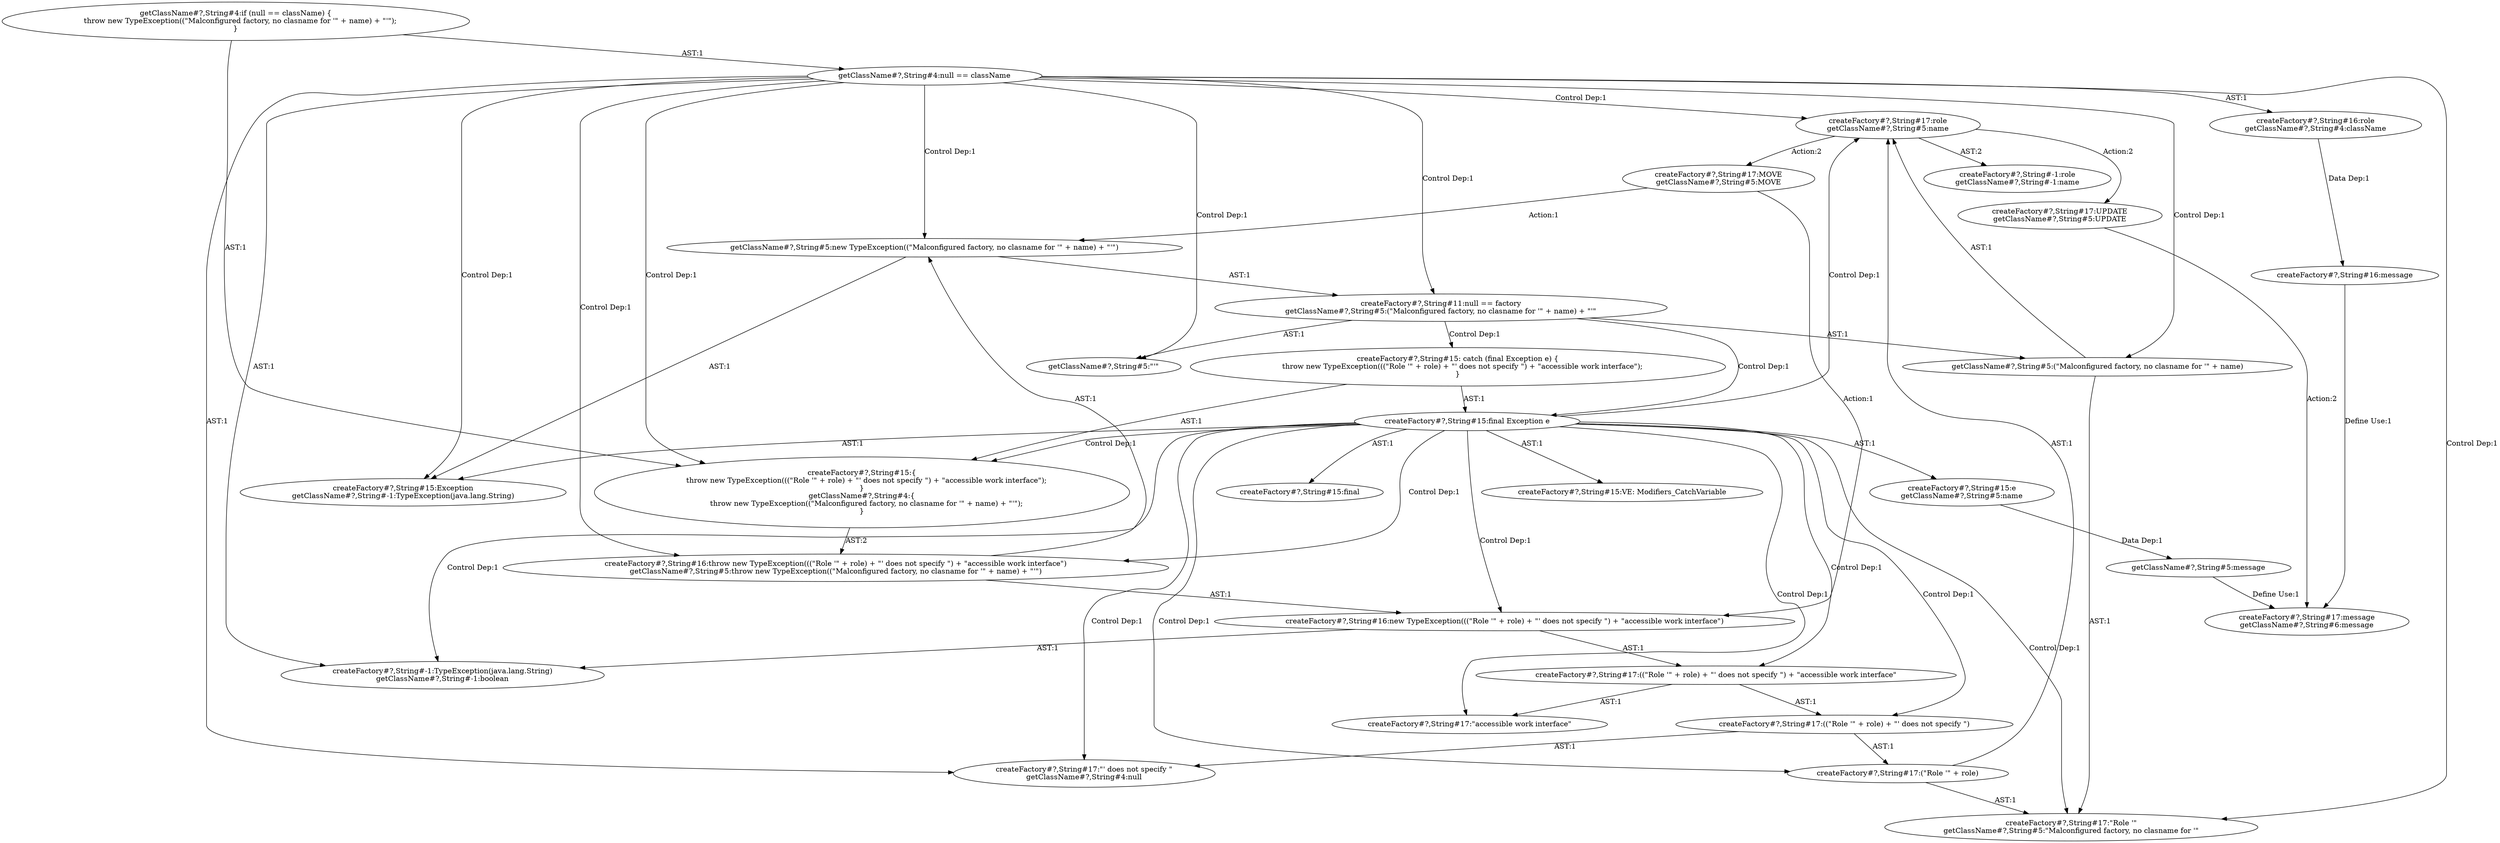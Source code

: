 digraph "Pattern" {
0 [label="createFactory#?,String#17:UPDATE
getClassName#?,String#5:UPDATE" shape=ellipse]
1 [label="createFactory#?,String#17:role
getClassName#?,String#5:name" shape=ellipse]
2 [label="createFactory#?,String#15:final Exception e" shape=ellipse]
3 [label="createFactory#?,String#11:null == factory
getClassName#?,String#5:(\"Malconfigured factory, no clasname for '\" + name) + \"'\"" shape=ellipse]
4 [label="createFactory#?,String#15: catch (final Exception e) \{
    throw new TypeException(((\"Role '\" + role) + \"' does not specify \") + \"accessible work interface\");
\}" shape=ellipse]
5 [label="createFactory#?,String#15:e
getClassName#?,String#5:name" shape=ellipse]
6 [label="createFactory#?,String#15:Exception
getClassName#?,String#-1:TypeException(java.lang.String)" shape=ellipse]
7 [label="createFactory#?,String#15:\{
    throw new TypeException(((\"Role '\" + role) + \"' does not specify \") + \"accessible work interface\");
\}
getClassName#?,String#4:\{
    throw new TypeException((\"Malconfigured factory, no clasname for '\" + name) + \"'\");
\}" shape=ellipse]
8 [label="createFactory#?,String#16:throw new TypeException(((\"Role '\" + role) + \"' does not specify \") + \"accessible work interface\")
getClassName#?,String#5:throw new TypeException((\"Malconfigured factory, no clasname for '\" + name) + \"'\")" shape=ellipse]
9 [label="createFactory#?,String#16:new TypeException(((\"Role '\" + role) + \"' does not specify \") + \"accessible work interface\")" shape=ellipse]
10 [label="createFactory#?,String#-1:TypeException(java.lang.String)
getClassName#?,String#-1:boolean" shape=ellipse]
11 [label="createFactory#?,String#17:((\"Role '\" + role) + \"' does not specify \") + \"accessible work interface\"" shape=ellipse]
12 [label="createFactory#?,String#17:((\"Role '\" + role) + \"' does not specify \")" shape=ellipse]
13 [label="createFactory#?,String#17:(\"Role '\" + role)" shape=ellipse]
14 [label="createFactory#?,String#17:\"Role '\"
getClassName#?,String#5:\"Malconfigured factory, no clasname for '\"" shape=ellipse]
15 [label="createFactory#?,String#17:\"' does not specify \"
getClassName#?,String#4:null" shape=ellipse]
16 [label="createFactory#?,String#17:\"accessible work interface\"" shape=ellipse]
17 [label="createFactory#?,String#15:VE: Modifiers_CatchVariable" shape=ellipse]
18 [label="createFactory#?,String#15:final" shape=ellipse]
19 [label="createFactory#?,String#-1:role
getClassName#?,String#-1:name" shape=ellipse]
20 [label="createFactory#?,String#17:MOVE
getClassName#?,String#5:MOVE" shape=ellipse]
21 [label="createFactory#?,String#17:message
getClassName#?,String#6:message" shape=ellipse]
22 [label="createFactory#?,String#16:message" shape=ellipse]
23 [label="createFactory#?,String#16:role
getClassName#?,String#4:className" shape=ellipse]
24 [label="getClassName#?,String#5:\"'\"" shape=ellipse]
25 [label="getClassName#?,String#4:if (null == className) \{
    throw new TypeException((\"Malconfigured factory, no clasname for '\" + name) + \"'\");
\}" shape=ellipse]
26 [label="getClassName#?,String#5:new TypeException((\"Malconfigured factory, no clasname for '\" + name) + \"'\")" shape=ellipse]
27 [label="getClassName#?,String#4:null == className" shape=ellipse]
28 [label="getClassName#?,String#5:message" shape=ellipse]
29 [label="getClassName#?,String#5:(\"Malconfigured factory, no clasname for '\" + name)" shape=ellipse]
0 -> 21 [label="Action:2"];
1 -> 0 [label="Action:2"];
1 -> 19 [label="AST:2"];
1 -> 20 [label="Action:2"];
2 -> 1 [label="Control Dep:1"];
2 -> 5 [label="AST:1"];
2 -> 6 [label="AST:1"];
2 -> 7 [label="Control Dep:1"];
2 -> 8 [label="Control Dep:1"];
2 -> 9 [label="Control Dep:1"];
2 -> 10 [label="Control Dep:1"];
2 -> 11 [label="Control Dep:1"];
2 -> 12 [label="Control Dep:1"];
2 -> 13 [label="Control Dep:1"];
2 -> 14 [label="Control Dep:1"];
2 -> 15 [label="Control Dep:1"];
2 -> 16 [label="Control Dep:1"];
2 -> 17 [label="AST:1"];
2 -> 18 [label="AST:1"];
3 -> 2 [label="Control Dep:1"];
3 -> 4 [label="Control Dep:1"];
3 -> 24 [label="AST:1"];
3 -> 29 [label="AST:1"];
4 -> 2 [label="AST:1"];
4 -> 7 [label="AST:1"];
5 -> 28 [label="Data Dep:1"];
7 -> 8 [label="AST:2"];
8 -> 9 [label="AST:1"];
8 -> 26 [label="AST:1"];
9 -> 10 [label="AST:1"];
9 -> 11 [label="AST:1"];
11 -> 12 [label="AST:1"];
11 -> 16 [label="AST:1"];
12 -> 13 [label="AST:1"];
12 -> 15 [label="AST:1"];
13 -> 1 [label="AST:1"];
13 -> 14 [label="AST:1"];
20 -> 9 [label="Action:1"];
20 -> 26 [label="Action:1"];
22 -> 21 [label="Define Use:1"];
23 -> 22 [label="Data Dep:1"];
25 -> 27 [label="AST:1"];
25 -> 7 [label="AST:1"];
26 -> 6 [label="AST:1"];
26 -> 3 [label="AST:1"];
27 -> 24 [label="Control Dep:1"];
27 -> 26 [label="Control Dep:1"];
27 -> 10 [label="AST:1"];
27 -> 15 [label="AST:1"];
27 -> 23 [label="AST:1"];
27 -> 7 [label="Control Dep:1"];
27 -> 8 [label="Control Dep:1"];
27 -> 6 [label="Control Dep:1"];
27 -> 3 [label="Control Dep:1"];
27 -> 29 [label="Control Dep:1"];
27 -> 14 [label="Control Dep:1"];
27 -> 1 [label="Control Dep:1"];
28 -> 21 [label="Define Use:1"];
29 -> 14 [label="AST:1"];
29 -> 1 [label="AST:1"];
}